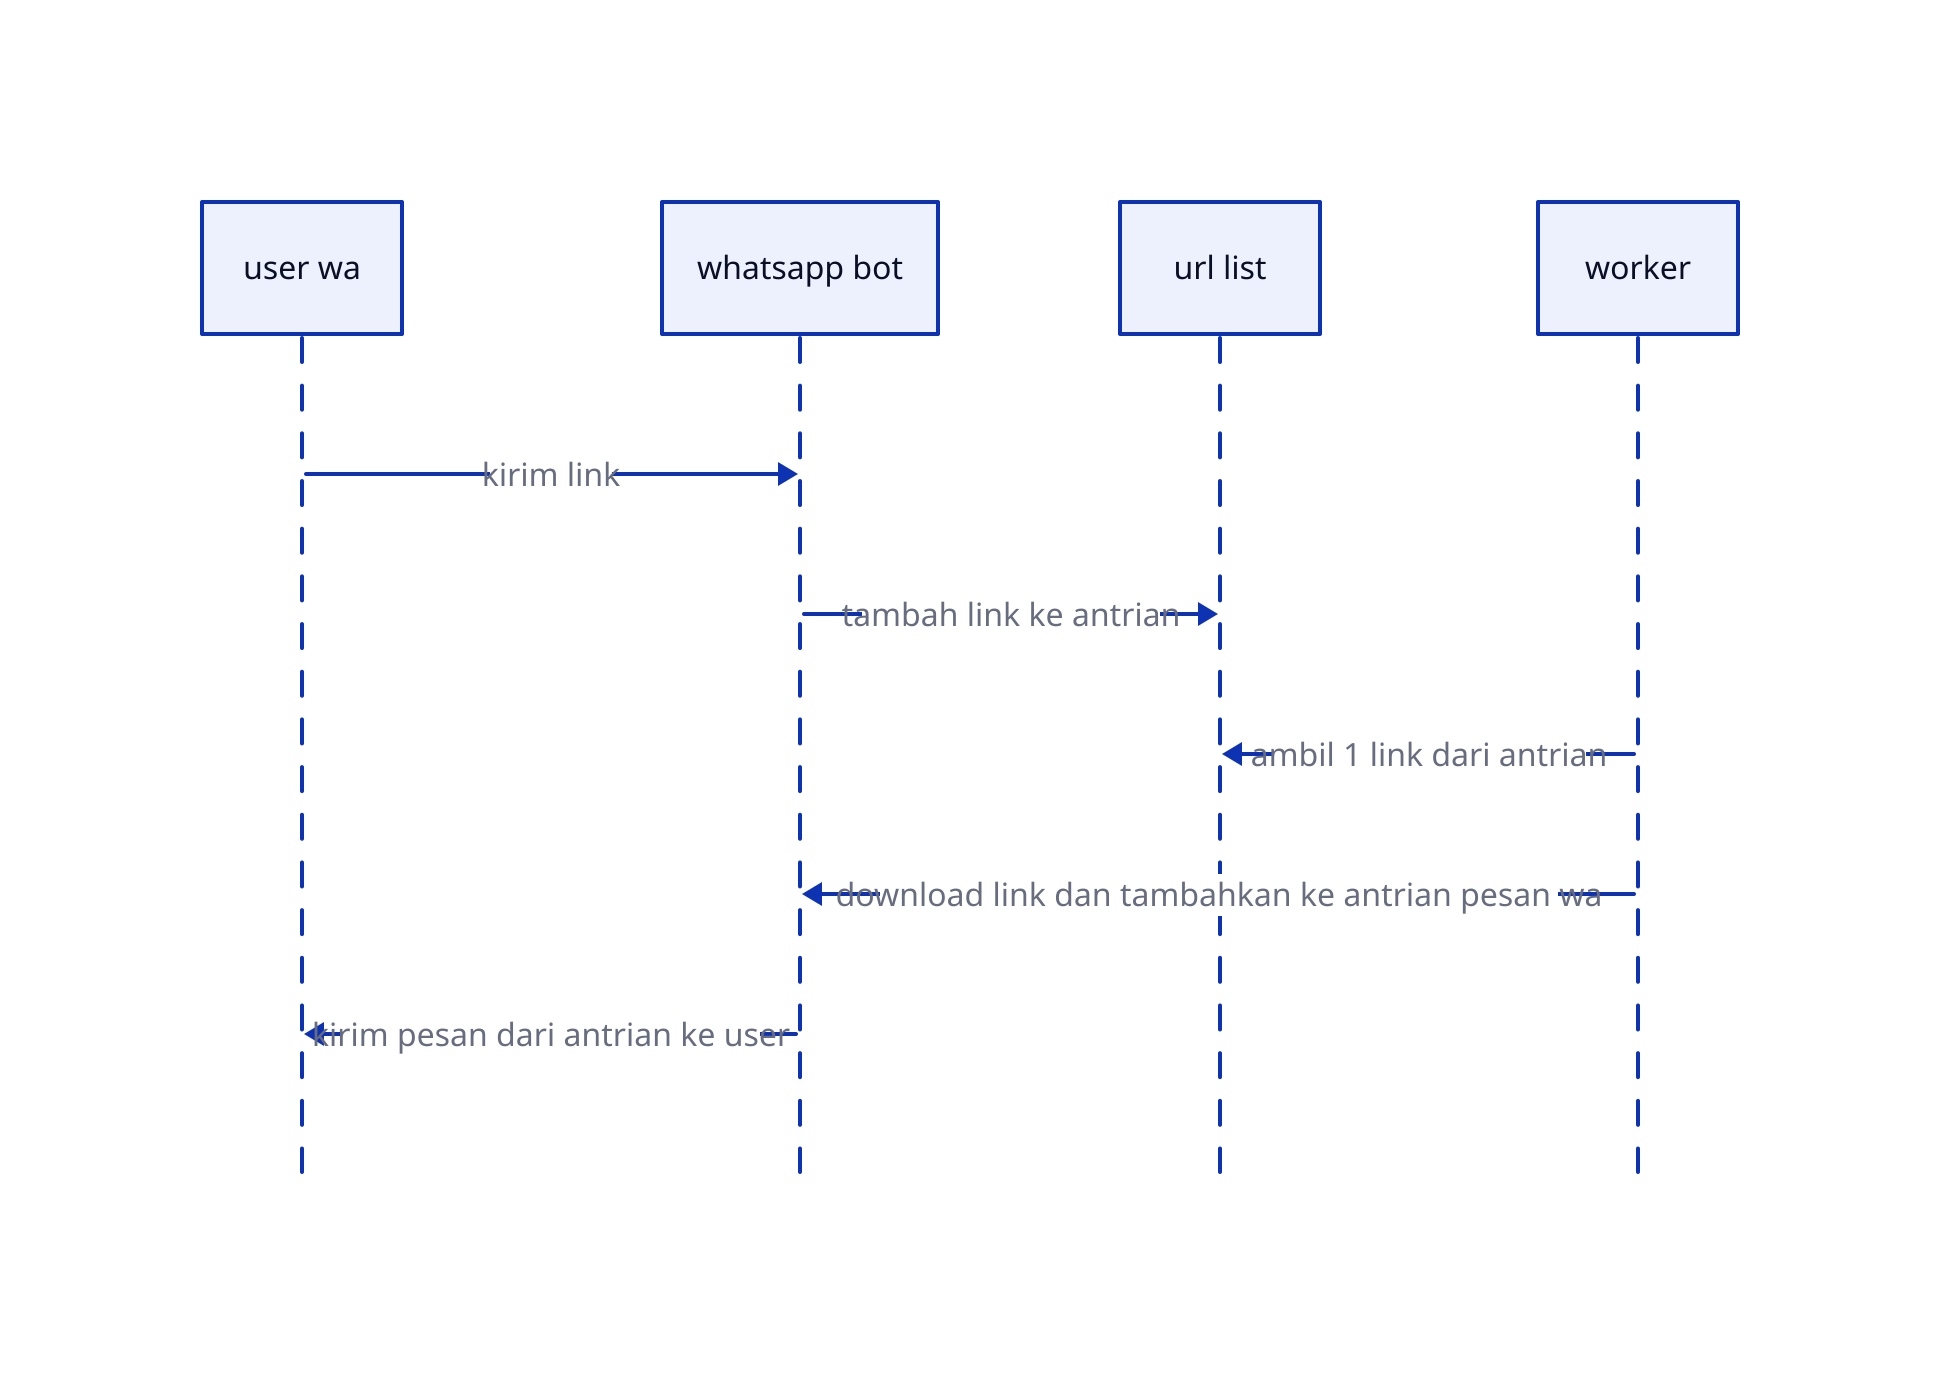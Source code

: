 shape: sequence_diagram

user: user wa
wabot: whatsapp bot

user -> wabot: kirim link
wabot -> url list: tambah link ke antrian
worker -> url list: ambil 1 link dari antrian
worker -> wabot: download link dan tambahkan ke antrian pesan wa
wabot -> user: kirim pesan dari antrian ke user
